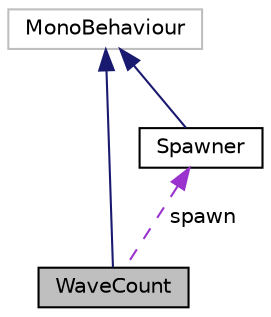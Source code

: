 digraph "WaveCount"
{
 // LATEX_PDF_SIZE
  edge [fontname="Helvetica",fontsize="10",labelfontname="Helvetica",labelfontsize="10"];
  node [fontname="Helvetica",fontsize="10",shape=record];
  Node1 [label="WaveCount",height=0.2,width=0.4,color="black", fillcolor="grey75", style="filled", fontcolor="black",tooltip=" "];
  Node2 -> Node1 [dir="back",color="midnightblue",fontsize="10",style="solid",fontname="Helvetica"];
  Node2 [label="MonoBehaviour",height=0.2,width=0.4,color="grey75", fillcolor="white", style="filled",tooltip=" "];
  Node3 -> Node1 [dir="back",color="darkorchid3",fontsize="10",style="dashed",label=" spawn" ,fontname="Helvetica"];
  Node3 [label="Spawner",height=0.2,width=0.4,color="black", fillcolor="white", style="filled",URL="$classSpawner.html",tooltip="Klasa, która odpowiada za spawn przeciwników i punkty gracza"];
  Node2 -> Node3 [dir="back",color="midnightblue",fontsize="10",style="solid",fontname="Helvetica"];
}

